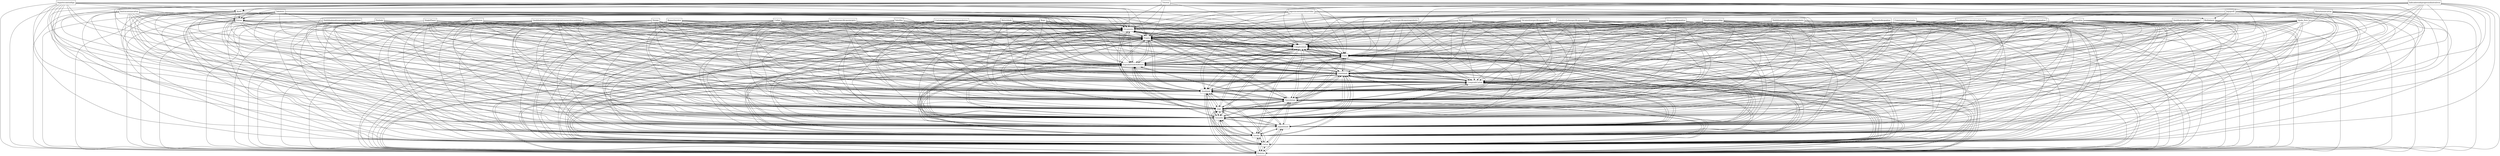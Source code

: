 digraph{
graph [rankdir=TB];
node [shape=box];
edge [arrowhead=normal];
0[label="Complexidadeespecificaporprojeto",]
1[label="Requerimentos",]
2[label="Codigo",]
3[label="Custopadraoparatodososengenheiros",]
4[label="Qualidadeigualaotamanhodoprojetonaoaceitacaodebugs",]
5[label="Conceitos",]
6[label="Orcamento",]
7[label="Tamanhofixopadrao",]
8[label="Comrequesitosvariados",]
9[label="Orcamentofixopadrao",]
10[label="Tabuleiro",]
11[label="Projeto",]
12[label="Valorfixo",]
13[label="Ilustracoesnascartas",]
14[label="Modulos",]
15[label="Cartas",]
16[label="Tarefas",]
17[label="Habilidadeespecificaporengenheiro",]
18[label="Tutorial",]
19[label="Jogabilidade",]
20[label="Habilidadepadraoparatodososengenheiros",]
21[label="Tamanho",]
22[label="SinglePlayer",]
23[label="Jogo",]
24[label="Design",]
25[label="TiposdeJogo",]
26[label="Qualidade",]
27[label="Maturidade",]
28[label="CompradeCartas",]
29[label="Bugs",]
30[label="Custoespecificoporengenheiro",]
31[label="Orcamentoespecificoporprojeto",]
32[label="Extras",]
33[label="Tamanhoespecificoporprojeto",]
34[label="Qualidadefixacomvalorarbitrario",]
35[label="JogoporIP",]
36[label="Simplesapenascodigo",]
37[label="Qualidadeespecificaporprojeto",]
38[label="Habilidade",]
39[label="Complexidadefixapadrao",]
40[label="Jogoviaconexaocomservidor",]
41[label="Historiasnascartas",]
42[label="Ajuda_Zero",]
43[label="Suportecomtooltips",]
44[label="EngenheirosdeSoftware",]
45[label="Rastreamento",]
46[label="Custo",]
47[label="Complexidade",]
48[label="Indicadoresdeprogressoilustrativos",]
49[label="Problemas",]
50[label="Ajuda",]
51[label="Pordado",]
52[label="Multiplayer",]
0->6[label="",]
0->11[label="",]
0->14[label="",]
0->15[label="",]
0->16[label="",]
0->19[label="",]
0->21[label="",]
0->23[label="",]
0->25[label="",]
0->26[label="",]
0->28[label="",]
0->38[label="",]
0->44[label="",]
0->46[label="",]
0->47[label="",]
1->6[label="",]
1->11[label="",]
1->14[label="",]
1->15[label="",]
1->16[label="",]
1->19[label="",]
1->21[label="",]
1->23[label="",]
1->25[label="",]
1->26[label="",]
1->28[label="",]
1->38[label="",]
1->44[label="",]
1->46[label="",]
1->47[label="",]
2->6[label="",]
2->11[label="",]
2->14[label="",]
2->15[label="",]
2->16[label="",]
2->19[label="",]
2->21[label="",]
2->23[label="",]
2->25[label="",]
2->26[label="",]
2->28[label="",]
2->38[label="",]
2->44[label="",]
2->46[label="",]
2->47[label="",]
3->6[label="",]
3->11[label="",]
3->14[label="",]
3->15[label="",]
3->16[label="",]
3->19[label="",]
3->21[label="",]
3->23[label="",]
3->25[label="",]
3->26[label="",]
3->28[label="",]
3->38[label="",]
3->44[label="",]
3->46[label="",]
3->47[label="",]
4->6[label="",]
4->11[label="",]
4->14[label="",]
4->15[label="",]
4->16[label="",]
4->19[label="",]
4->21[label="",]
4->23[label="",]
4->25[label="",]
4->26[label="",]
4->28[label="",]
4->38[label="",]
4->44[label="",]
4->46[label="",]
4->47[label="",]
5->6[label="",]
5->11[label="",]
5->14[label="",]
5->15[label="",]
5->16[label="",]
5->19[label="",]
5->21[label="",]
5->23[label="",]
5->25[label="",]
5->26[label="",]
5->28[label="",]
5->38[label="",]
5->44[label="",]
5->46[label="",]
5->47[label="",]
6->11[label="",]
6->14[label="",]
6->15[label="",]
6->16[label="",]
6->19[label="",]
6->21[label="",]
6->23[label="",]
6->25[label="",]
6->26[label="",]
6->28[label="",]
6->38[label="",]
6->44[label="",]
6->46[label="",]
6->47[label="",]
7->6[label="",]
7->11[label="",]
7->14[label="",]
7->15[label="",]
7->16[label="",]
7->19[label="",]
7->21[label="",]
7->23[label="",]
7->25[label="",]
7->26[label="",]
7->28[label="",]
7->38[label="",]
7->44[label="",]
7->46[label="",]
7->47[label="",]
8->6[label="",]
8->11[label="",]
8->14[label="",]
8->15[label="",]
8->16[label="",]
8->19[label="",]
8->21[label="",]
8->23[label="",]
8->25[label="",]
8->26[label="",]
8->28[label="",]
8->38[label="",]
8->44[label="",]
8->46[label="",]
8->47[label="",]
9->6[label="",]
9->11[label="",]
9->14[label="",]
9->15[label="",]
9->16[label="",]
9->19[label="",]
9->21[label="",]
9->23[label="",]
9->25[label="",]
9->26[label="",]
9->28[label="",]
9->38[label="",]
9->44[label="",]
9->46[label="",]
9->47[label="",]
10->6[label="",]
10->11[label="",]
10->14[label="",]
10->15[label="",]
10->16[label="",]
10->19[label="",]
10->21[label="",]
10->23[label="",]
10->25[label="",]
10->26[label="",]
10->28[label="",]
10->32[label="",]
10->38[label="",]
10->44[label="",]
10->46[label="",]
10->47[label="",]
11->6[label="",]
11->14[label="",]
11->15[label="",]
11->16[label="",]
11->19[label="",]
11->21[label="",]
11->23[label="",]
11->25[label="",]
11->26[label="",]
11->28[label="",]
11->38[label="",]
11->44[label="",]
11->46[label="",]
11->47[label="",]
12->6[label="",]
12->11[label="",]
12->14[label="",]
12->15[label="",]
12->16[label="",]
12->19[label="",]
12->21[label="",]
12->23[label="",]
12->25[label="",]
12->26[label="",]
12->28[label="",]
12->38[label="",]
12->44[label="",]
12->46[label="",]
12->47[label="",]
13->6[label="",]
13->11[label="",]
13->14[label="",]
13->15[label="",]
13->16[label="",]
13->19[label="",]
13->21[label="",]
13->23[label="",]
13->25[label="",]
13->26[label="",]
13->28[label="",]
13->32[label="",]
13->38[label="",]
13->44[label="",]
13->46[label="",]
13->47[label="",]
14->6[label="",]
14->11[label="",]
14->15[label="",]
14->16[label="",]
14->19[label="",]
14->21[label="",]
14->23[label="",]
14->25[label="",]
14->26[label="",]
14->28[label="",]
14->38[label="",]
14->44[label="",]
14->46[label="",]
14->47[label="",]
15->6[label="",]
15->11[label="",]
15->14[label="",]
15->16[label="",]
15->19[label="",]
15->21[label="",]
15->23[label="",]
15->25[label="",]
15->26[label="",]
15->28[label="",]
15->38[label="",]
15->44[label="",]
15->46[label="",]
15->47[label="",]
16->6[label="",]
16->11[label="",]
16->14[label="",]
16->15[label="",]
16->19[label="",]
16->21[label="",]
16->23[label="",]
16->25[label="",]
16->26[label="",]
16->28[label="",]
16->38[label="",]
16->44[label="",]
16->46[label="",]
16->47[label="",]
17->6[label="",]
17->11[label="",]
17->14[label="",]
17->15[label="",]
17->16[label="",]
17->19[label="",]
17->21[label="",]
17->23[label="",]
17->25[label="",]
17->26[label="",]
17->28[label="",]
17->38[label="",]
17->44[label="",]
17->46[label="",]
17->47[label="",]
18->6[label="",]
18->11[label="",]
18->14[label="",]
18->15[label="",]
18->16[label="",]
18->19[label="",]
18->21[label="",]
18->23[label="",]
18->25[label="",]
18->26[label="",]
18->28[label="",]
18->32[label="",]
18->38[label="",]
18->44[label="",]
18->46[label="",]
18->47[label="",]
18->50[label="",]
19->6[label="",]
19->11[label="",]
19->14[label="",]
19->15[label="",]
19->16[label="",]
19->21[label="",]
19->23[label="",]
19->25[label="",]
19->26[label="",]
19->28[label="",]
19->38[label="",]
19->44[label="",]
19->46[label="",]
19->47[label="",]
20->6[label="",]
20->11[label="",]
20->14[label="",]
20->15[label="",]
20->16[label="",]
20->19[label="",]
20->21[label="",]
20->23[label="",]
20->25[label="",]
20->26[label="",]
20->28[label="",]
20->38[label="",]
20->44[label="",]
20->46[label="",]
20->47[label="",]
21->6[label="",]
21->11[label="",]
21->14[label="",]
21->15[label="",]
21->16[label="",]
21->19[label="",]
21->23[label="",]
21->25[label="",]
21->26[label="",]
21->28[label="",]
21->38[label="",]
21->44[label="",]
21->46[label="",]
21->47[label="",]
22->6[label="",]
22->11[label="",]
22->14[label="",]
22->15[label="",]
22->16[label="",]
22->19[label="",]
22->21[label="",]
22->23[label="",]
22->25[label="",]
22->26[label="",]
22->28[label="",]
22->38[label="",]
22->44[label="",]
22->46[label="",]
22->47[label="",]
23->6[label="",]
23->11[label="",]
23->14[label="",]
23->15[label="",]
23->16[label="",]
23->19[label="",]
23->21[label="",]
23->25[label="",]
23->26[label="",]
23->28[label="",]
23->38[label="",]
23->44[label="",]
23->46[label="",]
23->47[label="",]
24->6[label="",]
24->11[label="",]
24->14[label="",]
24->15[label="",]
24->16[label="",]
24->19[label="",]
24->21[label="",]
24->23[label="",]
24->25[label="",]
24->26[label="",]
24->28[label="",]
24->38[label="",]
24->44[label="",]
24->46[label="",]
24->47[label="",]
25->6[label="",]
25->11[label="",]
25->14[label="",]
25->15[label="",]
25->16[label="",]
25->19[label="",]
25->21[label="",]
25->23[label="",]
25->26[label="",]
25->28[label="",]
25->38[label="",]
25->44[label="",]
25->46[label="",]
25->47[label="",]
26->6[label="",]
26->11[label="",]
26->14[label="",]
26->15[label="",]
26->16[label="",]
26->19[label="",]
26->21[label="",]
26->23[label="",]
26->25[label="",]
26->28[label="",]
26->38[label="",]
26->44[label="",]
26->46[label="",]
26->47[label="",]
27->6[label="",]
27->11[label="",]
27->14[label="",]
27->15[label="",]
27->16[label="",]
27->19[label="",]
27->21[label="",]
27->23[label="",]
27->25[label="",]
27->26[label="",]
27->28[label="",]
27->38[label="",]
27->44[label="",]
27->46[label="",]
27->47[label="",]
28->6[label="",]
28->11[label="",]
28->14[label="",]
28->15[label="",]
28->16[label="",]
28->19[label="",]
28->21[label="",]
28->23[label="",]
28->25[label="",]
28->26[label="",]
28->38[label="",]
28->44[label="",]
28->46[label="",]
28->47[label="",]
29->6[label="",]
29->11[label="",]
29->14[label="",]
29->15[label="",]
29->16[label="",]
29->19[label="",]
29->21[label="",]
29->23[label="",]
29->25[label="",]
29->26[label="",]
29->28[label="",]
29->38[label="",]
29->44[label="",]
29->46[label="",]
29->47[label="",]
30->6[label="",]
30->11[label="",]
30->14[label="",]
30->15[label="",]
30->16[label="",]
30->19[label="",]
30->21[label="",]
30->23[label="",]
30->25[label="",]
30->26[label="",]
30->28[label="",]
30->38[label="",]
30->44[label="",]
30->46[label="",]
30->47[label="",]
31->6[label="",]
31->11[label="",]
31->14[label="",]
31->15[label="",]
31->16[label="",]
31->19[label="",]
31->21[label="",]
31->23[label="",]
31->25[label="",]
31->26[label="",]
31->28[label="",]
31->38[label="",]
31->44[label="",]
31->46[label="",]
31->47[label="",]
32->6[label="",]
32->11[label="",]
32->14[label="",]
32->15[label="",]
32->16[label="",]
32->19[label="",]
32->21[label="",]
32->23[label="",]
32->25[label="",]
32->26[label="",]
32->28[label="",]
32->38[label="",]
32->44[label="",]
32->46[label="",]
32->47[label="",]
33->6[label="",]
33->11[label="",]
33->14[label="",]
33->15[label="",]
33->16[label="",]
33->19[label="",]
33->21[label="",]
33->23[label="",]
33->25[label="",]
33->26[label="",]
33->28[label="",]
33->38[label="",]
33->44[label="",]
33->46[label="",]
33->47[label="",]
34->6[label="",]
34->11[label="",]
34->14[label="",]
34->15[label="",]
34->16[label="",]
34->19[label="",]
34->21[label="",]
34->23[label="",]
34->25[label="",]
34->26[label="",]
34->28[label="",]
34->38[label="",]
34->44[label="",]
34->46[label="",]
34->47[label="",]
35->6[label="",]
35->11[label="",]
35->14[label="",]
35->15[label="",]
35->16[label="",]
35->19[label="",]
35->21[label="",]
35->23[label="",]
35->25[label="",]
35->26[label="",]
35->28[label="",]
35->38[label="",]
35->44[label="",]
35->46[label="",]
35->47[label="",]
35->52[label="",]
36->6[label="",]
36->11[label="",]
36->14[label="",]
36->15[label="",]
36->16[label="",]
36->19[label="",]
36->21[label="",]
36->23[label="",]
36->25[label="",]
36->26[label="",]
36->28[label="",]
36->38[label="",]
36->44[label="",]
36->46[label="",]
36->47[label="",]
37->6[label="",]
37->11[label="",]
37->14[label="",]
37->15[label="",]
37->16[label="",]
37->19[label="",]
37->21[label="",]
37->23[label="",]
37->25[label="",]
37->26[label="",]
37->28[label="",]
37->38[label="",]
37->44[label="",]
37->46[label="",]
37->47[label="",]
38->6[label="",]
38->11[label="",]
38->14[label="",]
38->15[label="",]
38->16[label="",]
38->19[label="",]
38->21[label="",]
38->23[label="",]
38->25[label="",]
38->26[label="",]
38->28[label="",]
38->44[label="",]
38->46[label="",]
38->47[label="",]
39->6[label="",]
39->11[label="",]
39->14[label="",]
39->15[label="",]
39->16[label="",]
39->19[label="",]
39->21[label="",]
39->23[label="",]
39->25[label="",]
39->26[label="",]
39->28[label="",]
39->38[label="",]
39->44[label="",]
39->46[label="",]
39->47[label="",]
40->6[label="",]
40->11[label="",]
40->14[label="",]
40->15[label="",]
40->16[label="",]
40->19[label="",]
40->21[label="",]
40->23[label="",]
40->25[label="",]
40->26[label="",]
40->28[label="",]
40->38[label="",]
40->44[label="",]
40->46[label="",]
40->47[label="",]
40->52[label="",]
41->6[label="",]
41->11[label="",]
41->14[label="",]
41->15[label="",]
41->16[label="",]
41->19[label="",]
41->21[label="",]
41->23[label="",]
41->25[label="",]
41->26[label="",]
41->28[label="",]
41->32[label="",]
41->38[label="",]
41->44[label="",]
41->46[label="",]
41->47[label="",]
42->6[label="",]
42->11[label="",]
42->14[label="",]
42->15[label="",]
42->16[label="",]
42->19[label="",]
42->21[label="",]
42->23[label="",]
42->25[label="",]
42->26[label="",]
42->28[label="",]
42->38[label="",]
42->44[label="",]
42->46[label="",]
42->47[label="",]
43->6[label="",]
43->11[label="",]
43->14[label="",]
43->15[label="",]
43->16[label="",]
43->19[label="",]
43->21[label="",]
43->23[label="",]
43->25[label="",]
43->26[label="",]
43->28[label="",]
43->32[label="",]
43->38[label="",]
43->44[label="",]
43->46[label="",]
43->47[label="",]
43->50[label="",]
44->6[label="",]
44->11[label="",]
44->14[label="",]
44->15[label="",]
44->16[label="",]
44->19[label="",]
44->21[label="",]
44->23[label="",]
44->25[label="",]
44->26[label="",]
44->28[label="",]
44->38[label="",]
44->46[label="",]
44->47[label="",]
45->6[label="",]
45->11[label="",]
45->14[label="",]
45->15[label="",]
45->16[label="",]
45->19[label="",]
45->21[label="",]
45->23[label="",]
45->25[label="",]
45->26[label="",]
45->28[label="",]
45->38[label="",]
45->44[label="",]
45->46[label="",]
45->47[label="",]
46->6[label="",]
46->11[label="",]
46->14[label="",]
46->15[label="",]
46->16[label="",]
46->19[label="",]
46->21[label="",]
46->23[label="",]
46->25[label="",]
46->26[label="",]
46->28[label="",]
46->38[label="",]
46->44[label="",]
46->47[label="",]
47->6[label="",]
47->11[label="",]
47->14[label="",]
47->15[label="",]
47->16[label="",]
47->19[label="",]
47->21[label="",]
47->23[label="",]
47->25[label="",]
47->26[label="",]
47->28[label="",]
47->38[label="",]
47->44[label="",]
47->46[label="",]
48->6[label="",]
48->11[label="",]
48->14[label="",]
48->15[label="",]
48->16[label="",]
48->19[label="",]
48->21[label="",]
48->23[label="",]
48->25[label="",]
48->26[label="",]
48->28[label="",]
48->32[label="",]
48->38[label="",]
48->44[label="",]
48->46[label="",]
48->47[label="",]
48->50[label="",]
49->6[label="",]
49->11[label="",]
49->14[label="",]
49->15[label="",]
49->16[label="",]
49->19[label="",]
49->21[label="",]
49->23[label="",]
49->25[label="",]
49->26[label="",]
49->28[label="",]
49->38[label="",]
49->44[label="",]
49->46[label="",]
49->47[label="",]
50->6[label="",]
50->11[label="",]
50->14[label="",]
50->15[label="",]
50->16[label="",]
50->19[label="",]
50->21[label="",]
50->23[label="",]
50->25[label="",]
50->26[label="",]
50->28[label="",]
50->32[label="",]
50->38[label="",]
50->44[label="",]
50->46[label="",]
50->47[label="",]
51->6[label="",]
51->11[label="",]
51->14[label="",]
51->15[label="",]
51->16[label="",]
51->19[label="",]
51->21[label="",]
51->23[label="",]
51->25[label="",]
51->26[label="",]
51->28[label="",]
51->38[label="",]
51->44[label="",]
51->46[label="",]
51->47[label="",]
52->6[label="",]
52->11[label="",]
52->14[label="",]
52->15[label="",]
52->16[label="",]
52->19[label="",]
52->21[label="",]
52->23[label="",]
52->25[label="",]
52->26[label="",]
52->28[label="",]
52->38[label="",]
52->44[label="",]
52->46[label="",]
52->47[label="",]
}
